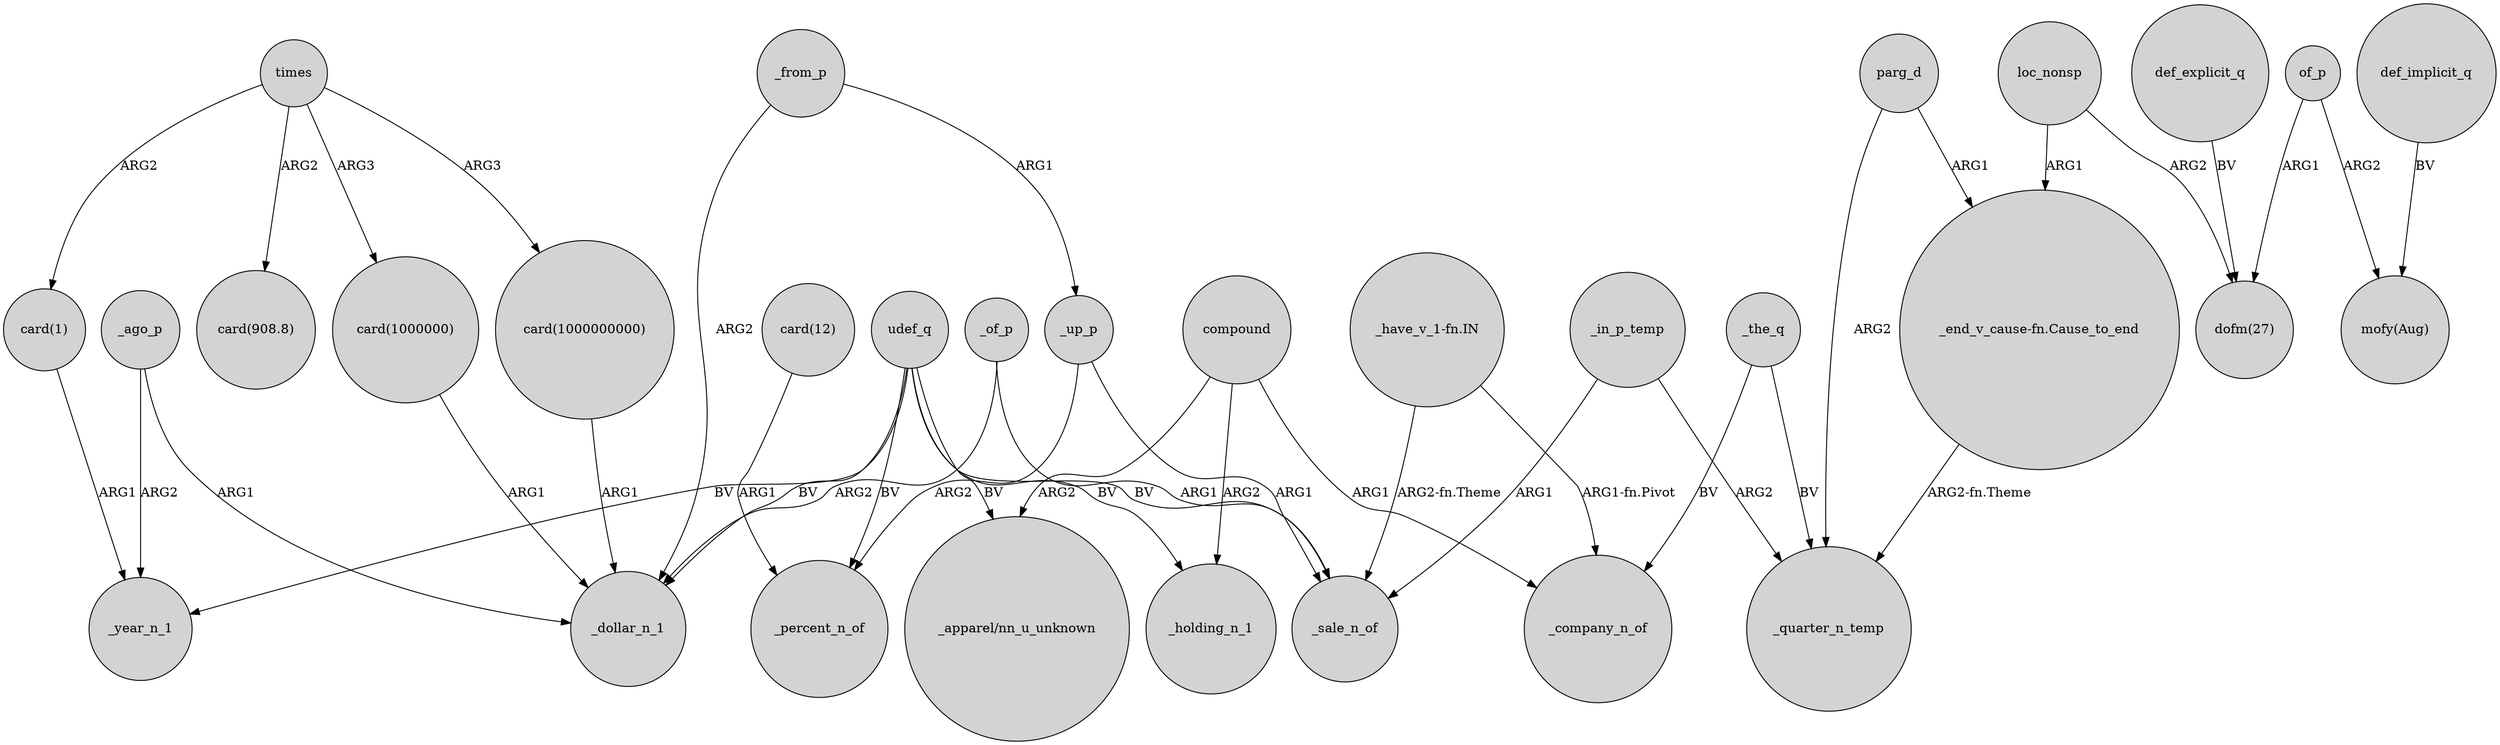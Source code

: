 digraph {
	node [shape=circle style=filled]
	"card(1000000)" -> _dollar_n_1 [label=ARG1]
	times -> "card(908.8)" [label=ARG2]
	compound -> "_apparel/nn_u_unknown" [label=ARG2]
	_the_q -> _quarter_n_temp [label=BV]
	udef_q -> "_apparel/nn_u_unknown" [label=BV]
	loc_nonsp -> "dofm(27)" [label=ARG2]
	_from_p -> _up_p [label=ARG1]
	_up_p -> _sale_n_of [label=ARG1]
	compound -> _holding_n_1 [label=ARG2]
	"_have_v_1-fn.IN" -> _sale_n_of [label="ARG2-fn.Theme"]
	_in_p_temp -> _sale_n_of [label=ARG1]
	def_implicit_q -> "mofy(Aug)" [label=BV]
	_the_q -> _company_n_of [label=BV]
	_in_p_temp -> _quarter_n_temp [label=ARG2]
	times -> "card(1000000000)" [label=ARG3]
	_of_p -> _sale_n_of [label=ARG1]
	compound -> _company_n_of [label=ARG1]
	_ago_p -> _year_n_1 [label=ARG2]
	def_explicit_q -> "dofm(27)" [label=BV]
	times -> "card(1)" [label=ARG2]
	times -> "card(1000000)" [label=ARG3]
	loc_nonsp -> "_end_v_cause-fn.Cause_to_end" [label=ARG1]
	parg_d -> "_end_v_cause-fn.Cause_to_end" [label=ARG1]
	parg_d -> _quarter_n_temp [label=ARG2]
	udef_q -> _sale_n_of [label=BV]
	"_end_v_cause-fn.Cause_to_end" -> _quarter_n_temp [label="ARG2-fn.Theme"]
	_ago_p -> _dollar_n_1 [label=ARG1]
	"card(12)" -> _percent_n_of [label=ARG1]
	"card(1)" -> _year_n_1 [label=ARG1]
	of_p -> "mofy(Aug)" [label=ARG2]
	udef_q -> _year_n_1 [label=BV]
	_of_p -> _dollar_n_1 [label=ARG2]
	udef_q -> _percent_n_of [label=BV]
	udef_q -> _holding_n_1 [label=BV]
	"_have_v_1-fn.IN" -> _company_n_of [label="ARG1-fn.Pivot"]
	of_p -> "dofm(27)" [label=ARG1]
	"card(1000000000)" -> _dollar_n_1 [label=ARG1]
	_from_p -> _dollar_n_1 [label=ARG2]
	_up_p -> _percent_n_of [label=ARG2]
	udef_q -> _dollar_n_1 [label=BV]
}
